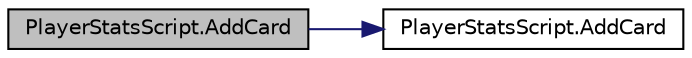 digraph "PlayerStatsScript.AddCard"
{
 // LATEX_PDF_SIZE
  edge [fontname="Helvetica",fontsize="10",labelfontname="Helvetica",labelfontsize="10"];
  node [fontname="Helvetica",fontsize="10",shape=record];
  rankdir="LR";
  Node1 [label="PlayerStatsScript.AddCard",height=0.2,width=0.4,color="black", fillcolor="grey75", style="filled", fontcolor="black",tooltip="Add a list of card to the player's deck"];
  Node1 -> Node2 [color="midnightblue",fontsize="10",style="solid",fontname="Helvetica"];
  Node2 [label="PlayerStatsScript.AddCard",height=0.2,width=0.4,color="black", fillcolor="white", style="filled",URL="$class_player_stats_script.html#ab6e2e29c99a27c5b76584d16cca75c2c",tooltip="Add a card to the player's deck"];
}
